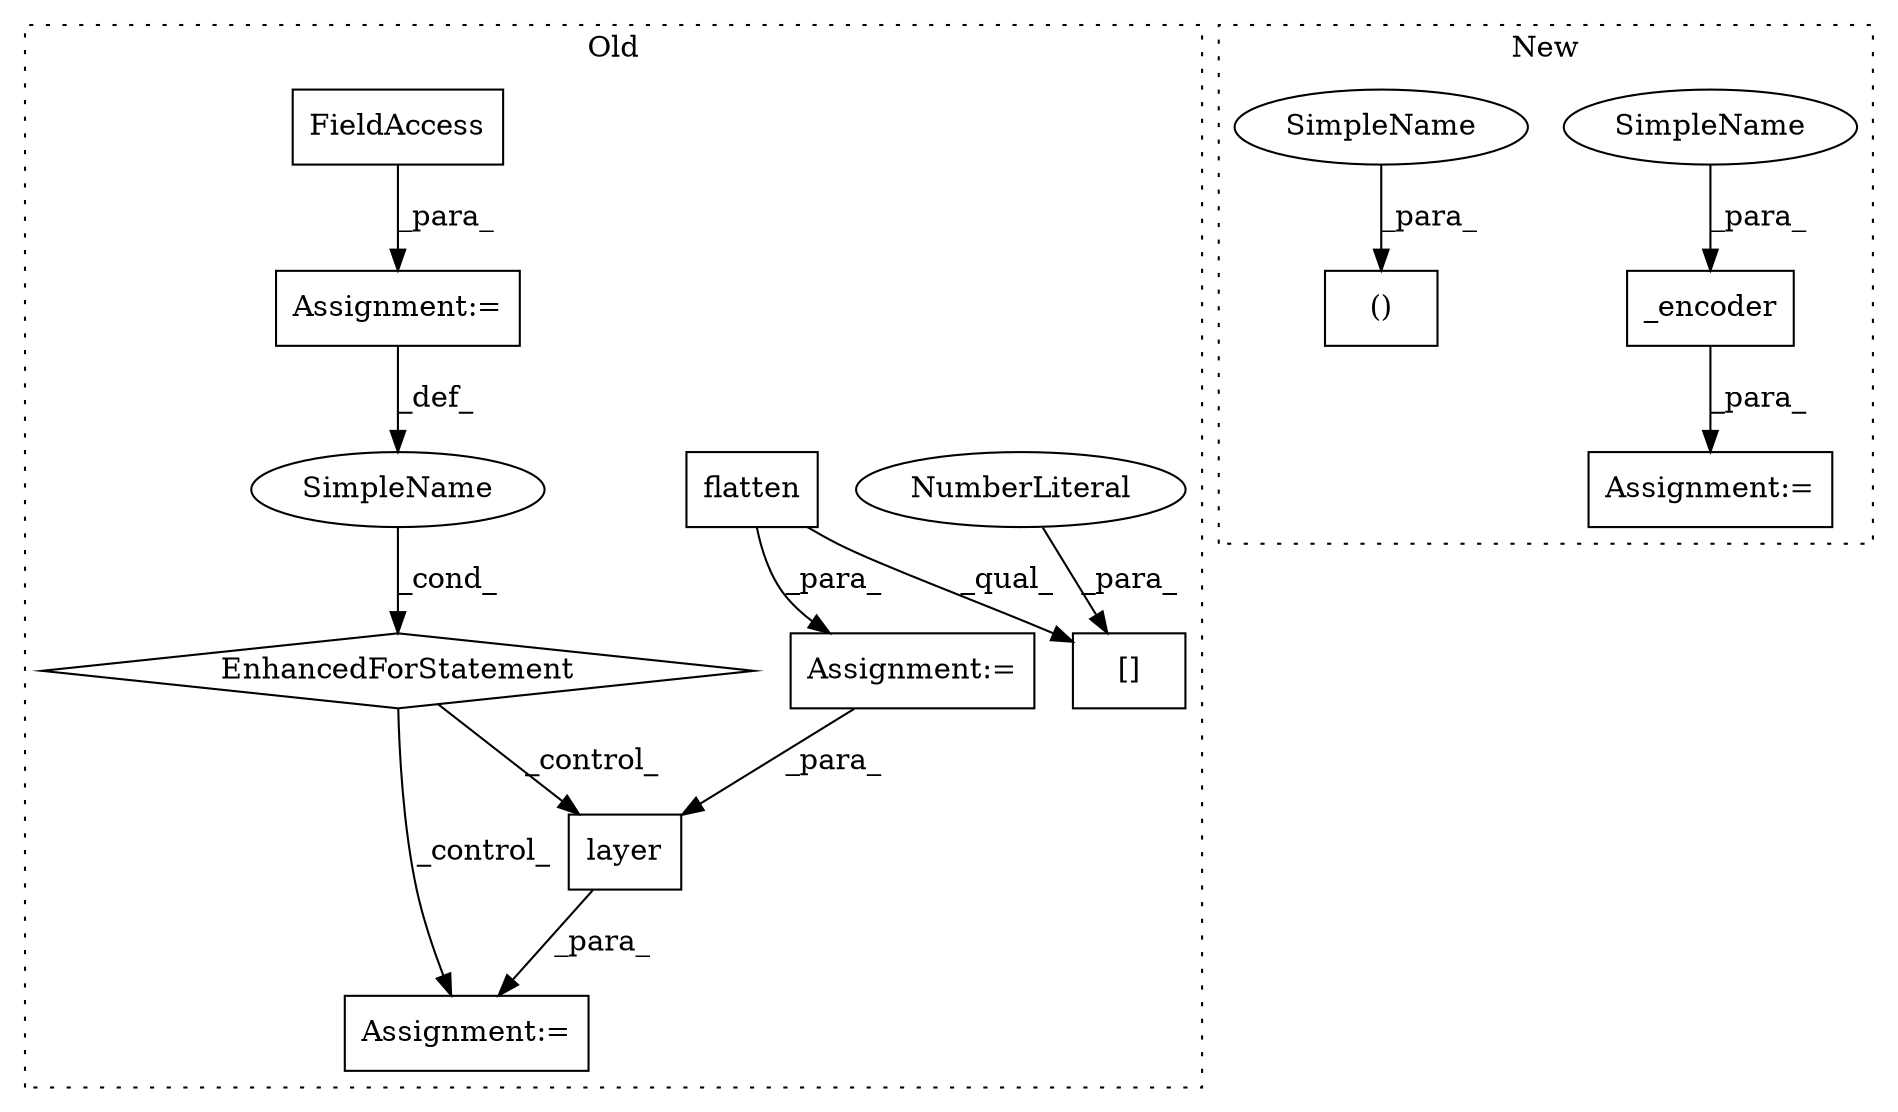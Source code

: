digraph G {
subgraph cluster0 {
1 [label="flatten" a="32" s="1434,1453" l="8,1" shape="box"];
3 [label="layer" a="32" s="1633,1645" l="6,1" shape="box"];
4 [label="SimpleName" a="42" s="1581" l="5" shape="ellipse"];
5 [label="EnhancedForStatement" a="70" s="1524,1616" l="53,2" shape="diamond"];
7 [label="Assignment:=" a="7" s="1489" l="1" shape="box"];
8 [label="[]" a="2" s="1418,1456" l="37,1" shape="box"];
9 [label="NumberLiteral" a="34" s="1455" l="1" shape="ellipse"];
10 [label="Assignment:=" a="7" s="1632" l="1" shape="box"];
11 [label="Assignment:=" a="7" s="1524,1616" l="53,2" shape="box"];
12 [label="FieldAccess" a="22" s="1589" l="27" shape="box"];
label = "Old";
style="dotted";
}
subgraph cluster1 {
2 [label="_encoder" a="32" s="1335,1379" l="9,1" shape="box"];
6 [label="()" a="106" s="1444" l="54" shape="box"];
13 [label="Assignment:=" a="7" s="1328" l="2" shape="box"];
14 [label="SimpleName" a="42" s="1366" l="13" shape="ellipse"];
15 [label="SimpleName" a="42" s="1485" l="13" shape="ellipse"];
label = "New";
style="dotted";
}
1 -> 8 [label="_qual_"];
1 -> 7 [label="_para_"];
2 -> 13 [label="_para_"];
3 -> 10 [label="_para_"];
4 -> 5 [label="_cond_"];
5 -> 3 [label="_control_"];
5 -> 10 [label="_control_"];
7 -> 3 [label="_para_"];
9 -> 8 [label="_para_"];
11 -> 4 [label="_def_"];
12 -> 11 [label="_para_"];
14 -> 2 [label="_para_"];
15 -> 6 [label="_para_"];
}